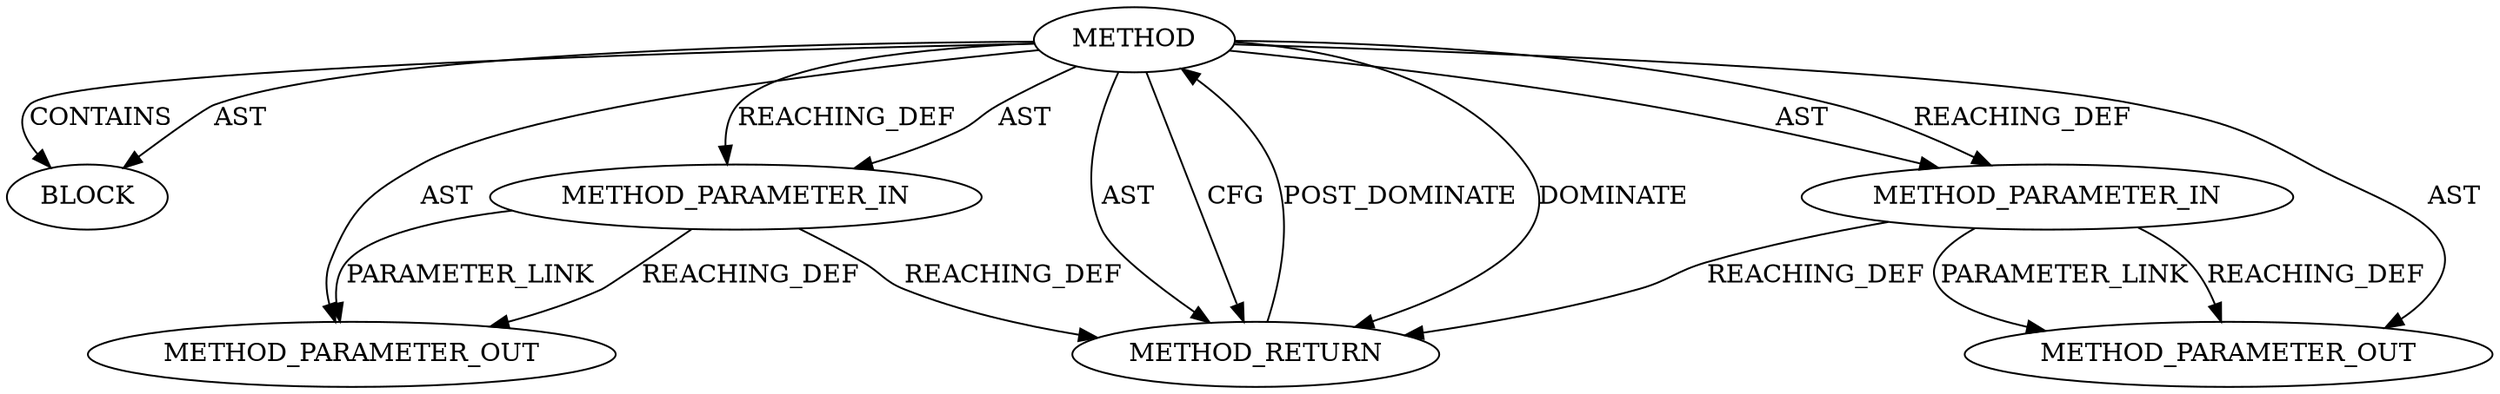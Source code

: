 digraph {
  190 [label=BLOCK ORDER=3 ARGUMENT_INDEX=-1 CODE="<empty>" TYPE_FULL_NAME="<empty>"]
  189 [label=METHOD_PARAMETER_IN ORDER=2 CODE="int err" IS_VARIADIC=false COLUMN_NUMBER=37 LINE_NUMBER=143 TYPE_FULL_NAME="int" EVALUATION_STRATEGY="BY_VALUE" INDEX=2 NAME="err"]
  21163 [label=METHOD_PARAMETER_OUT ORDER=2 CODE="int err" IS_VARIADIC=false COLUMN_NUMBER=37 LINE_NUMBER=143 TYPE_FULL_NAME="int" EVALUATION_STRATEGY="BY_VALUE" INDEX=2 NAME="err"]
  191 [label=METHOD_RETURN ORDER=4 CODE="RET" COLUMN_NUMBER=6 LINE_NUMBER=143 TYPE_FULL_NAME="void" EVALUATION_STRATEGY="BY_VALUE"]
  21162 [label=METHOD_PARAMETER_OUT ORDER=1 CODE="struct sock *sk" IS_VARIADIC=false COLUMN_NUMBER=20 LINE_NUMBER=143 TYPE_FULL_NAME="sock*" EVALUATION_STRATEGY="BY_VALUE" INDEX=1 NAME="sk"]
  188 [label=METHOD_PARAMETER_IN ORDER=1 CODE="struct sock *sk" IS_VARIADIC=false COLUMN_NUMBER=20 LINE_NUMBER=143 TYPE_FULL_NAME="sock*" EVALUATION_STRATEGY="BY_VALUE" INDEX=1 NAME="sk"]
  187 [label=METHOD COLUMN_NUMBER=6 LINE_NUMBER=143 COLUMN_NUMBER_END=44 IS_EXTERNAL=false SIGNATURE="void tls_err_abort (sock*,int)" NAME="tls_err_abort" AST_PARENT_TYPE="TYPE_DECL" AST_PARENT_FULL_NAME="tls.h:<global>" ORDER=18 CODE="void tls_err_abort(struct sock *sk, int err);" FULL_NAME="tls_err_abort" LINE_NUMBER_END=143 FILENAME="tls.h"]
  187 -> 191 [label=AST ]
  187 -> 189 [label=REACHING_DEF VARIABLE=""]
  187 -> 191 [label=CFG ]
  189 -> 21163 [label=REACHING_DEF VARIABLE="err"]
  189 -> 191 [label=REACHING_DEF VARIABLE="err"]
  188 -> 191 [label=REACHING_DEF VARIABLE="sk"]
  191 -> 187 [label=POST_DOMINATE ]
  189 -> 21163 [label=PARAMETER_LINK ]
  187 -> 21163 [label=AST ]
  187 -> 188 [label=AST ]
  187 -> 188 [label=REACHING_DEF VARIABLE=""]
  187 -> 191 [label=DOMINATE ]
  187 -> 190 [label=CONTAINS ]
  187 -> 21162 [label=AST ]
  187 -> 189 [label=AST ]
  188 -> 21162 [label=PARAMETER_LINK ]
  188 -> 21162 [label=REACHING_DEF VARIABLE="sk"]
  187 -> 190 [label=AST ]
}
